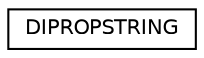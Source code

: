 digraph "Graphical Class Hierarchy"
{
 // LATEX_PDF_SIZE
  edge [fontname="Helvetica",fontsize="10",labelfontname="Helvetica",labelfontsize="10"];
  node [fontname="Helvetica",fontsize="10",shape=record];
  rankdir="LR";
  Node0 [label="DIPROPSTRING",height=0.2,width=0.4,color="black", fillcolor="white", style="filled",URL="$structDIPROPSTRING.html",tooltip=" "];
}

